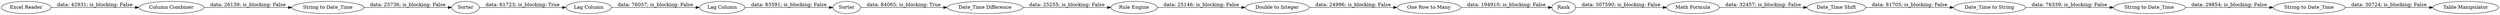 digraph {
	"-6411583133430370638_30" [label="String to Date_Time"]
	"-6411583133430370638_31" [label="String to Date_Time"]
	"-6411583133430370638_28" [label="Math Formula"]
	"-6411583133430370638_29" [label="Date_Time to String"]
	"-6411583133430370638_17" [label="Date_Time Difference"]
	"-6411583133430370638_26" [label=Rank]
	"-6411583133430370638_32" [label="Table Manipulator"]
	"-6411583133430370638_27" [label="Date_Time Shift"]
	"-6411583133430370638_24" [label="One Row to Many"]
	"-6411583133430370638_23" [label="Rule Engine"]
	"-6411583133430370638_20" [label=Sorter]
	"-6411583133430370638_13" [label="Excel Reader"]
	"-6411583133430370638_15" [label="Column Combiner"]
	"-6411583133430370638_16" [label="String to Date_Time"]
	"-6411583133430370638_21" [label=Sorter]
	"-6411583133430370638_22" [label="Lag Column"]
	"-6411583133430370638_25" [label="Double to Integer"]
	"-6411583133430370638_14" [label="Lag Column"]
	"-6411583133430370638_23" -> "-6411583133430370638_25" [label="data: 25146; is_blocking: False"]
	"-6411583133430370638_22" -> "-6411583133430370638_21" [label="data: 83591; is_blocking: False"]
	"-6411583133430370638_31" -> "-6411583133430370638_32" [label="data: 30724; is_blocking: False"]
	"-6411583133430370638_14" -> "-6411583133430370638_22" [label="data: 76057; is_blocking: False"]
	"-6411583133430370638_15" -> "-6411583133430370638_16" [label="data: 26139; is_blocking: False"]
	"-6411583133430370638_20" -> "-6411583133430370638_14" [label="data: 61723; is_blocking: True"]
	"-6411583133430370638_30" -> "-6411583133430370638_31" [label="data: 29854; is_blocking: False"]
	"-6411583133430370638_16" -> "-6411583133430370638_20" [label="data: 25736; is_blocking: False"]
	"-6411583133430370638_13" -> "-6411583133430370638_15" [label="data: 42931; is_blocking: False"]
	"-6411583133430370638_17" -> "-6411583133430370638_23" [label="data: 25255; is_blocking: False"]
	"-6411583133430370638_27" -> "-6411583133430370638_29" [label="data: 81705; is_blocking: False"]
	"-6411583133430370638_29" -> "-6411583133430370638_30" [label="data: 76339; is_blocking: False"]
	"-6411583133430370638_28" -> "-6411583133430370638_27" [label="data: 32457; is_blocking: False"]
	"-6411583133430370638_25" -> "-6411583133430370638_24" [label="data: 24996; is_blocking: False"]
	"-6411583133430370638_26" -> "-6411583133430370638_28" [label="data: 307590; is_blocking: False"]
	"-6411583133430370638_24" -> "-6411583133430370638_26" [label="data: 194910; is_blocking: False"]
	"-6411583133430370638_21" -> "-6411583133430370638_17" [label="data: 84065; is_blocking: True"]
	rankdir=LR
}
